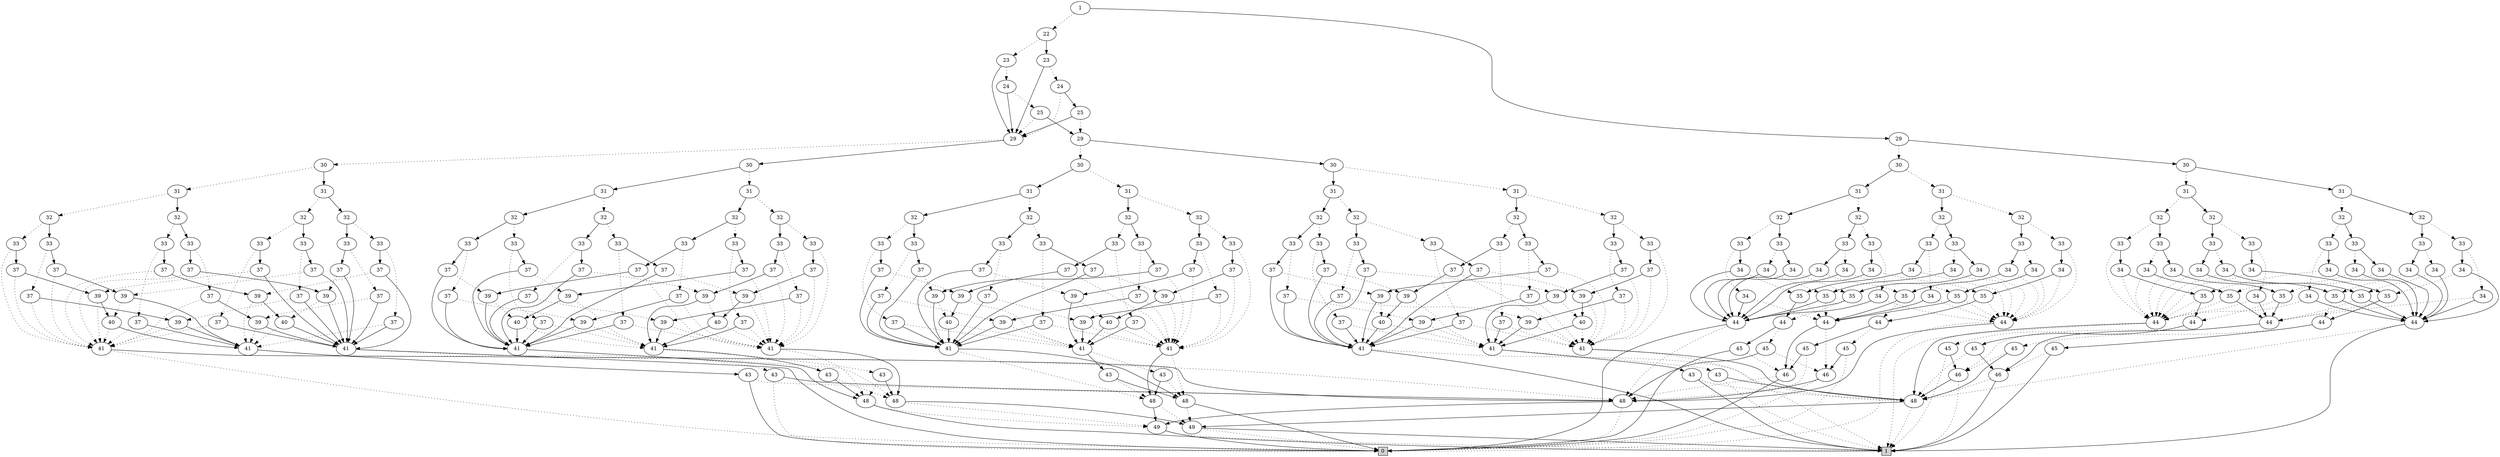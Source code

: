 digraph G {
0 [shape=box, label="0", style=filled, shape=box, height=0.3, width=0.3];
1 [shape=box, label="1", style=filled, shape=box, height=0.3, width=0.3];
168494 [label="1"];
168494 -> 168492 [style=dotted];
168494 -> 168493 [style=filled];
168492 [label="22"];
168492 -> 168488 [style=dotted];
168492 -> 168491 [style=filled];
168488 [label="23"];
168488 -> 168487 [style=dotted];
168488 -> 168484 [style=filled];
168487 [label="24"];
168487 -> 168486 [style=dotted];
168487 -> 168484 [style=filled];
168486 [label="25"];
168486 -> 168484 [style=dotted];
168486 -> 168485 [style=filled];
168484 [label="29"];
168484 -> 168135 [style=dotted];
168484 -> 168473 [style=filled];
168135 [label="30"];
168135 -> 168119 [style=dotted];
168135 -> 168134 [style=filled];
168119 [label="31"];
168119 -> 168107 [style=dotted];
168119 -> 168118 [style=filled];
168107 [label="32"];
168107 -> 168101 [style=dotted];
168107 -> 168106 [style=filled];
168101 [label="33"];
168101 -> 137228 [style=dotted];
168101 -> 168100 [style=filled];
137228 [label="41"];
137228 -> 0 [style=dotted];
137228 -> 42455 [style=filled];
42455 [label="48"];
42455 -> 0 [style=dotted];
42455 -> 101 [style=filled];
101 [label="49"];
101 -> 1 [style=dotted];
101 -> 0 [style=filled];
168100 [label="37"];
168100 -> 137228 [style=dotted];
168100 -> 168099 [style=filled];
168099 [label="39"];
168099 -> 137228 [style=dotted];
168099 -> 168098 [style=filled];
168098 [label="40"];
168098 -> 137228 [style=dotted];
168098 -> 168097 [style=filled];
168097 [label="41"];
168097 -> 109558 [style=dotted];
168097 -> 43137 [style=filled];
109558 [label="43"];
109558 -> 0 [style=dotted];
109558 -> 42455 [style=filled];
43137 [label="43"];
43137 -> 42455 [style=dotted];
43137 -> 0 [style=filled];
168106 [label="33"];
168106 -> 168103 [style=dotted];
168106 -> 168105 [style=filled];
168103 [label="37"];
168103 -> 137228 [style=dotted];
168103 -> 168102 [style=filled];
168102 [label="39"];
168102 -> 137228 [style=dotted];
168102 -> 168097 [style=filled];
168105 [label="37"];
168105 -> 137228 [style=dotted];
168105 -> 168104 [style=filled];
168104 [label="39"];
168104 -> 168098 [style=dotted];
168104 -> 168097 [style=filled];
168118 [label="32"];
168118 -> 168112 [style=dotted];
168118 -> 168117 [style=filled];
168112 [label="33"];
168112 -> 168108 [style=dotted];
168112 -> 168111 [style=filled];
168108 [label="37"];
168108 -> 137228 [style=dotted];
168108 -> 168097 [style=filled];
168111 [label="37"];
168111 -> 137228 [style=dotted];
168111 -> 168110 [style=filled];
168110 [label="39"];
168110 -> 168097 [style=dotted];
168110 -> 168109 [style=filled];
168109 [label="40"];
168109 -> 168097 [style=dotted];
168109 -> 45569 [style=filled];
45569 [label="41"];
45569 -> 42455 [style=dotted];
45569 -> 0 [style=filled];
168117 [label="33"];
168117 -> 168114 [style=dotted];
168117 -> 168116 [style=filled];
168114 [label="37"];
168114 -> 137228 [style=dotted];
168114 -> 168113 [style=filled];
168113 [label="39"];
168113 -> 168097 [style=dotted];
168113 -> 45569 [style=filled];
168116 [label="37"];
168116 -> 137228 [style=dotted];
168116 -> 168115 [style=filled];
168115 [label="39"];
168115 -> 168109 [style=dotted];
168115 -> 45569 [style=filled];
168134 [label="31"];
168134 -> 168126 [style=dotted];
168134 -> 168133 [style=filled];
168126 [label="32"];
168126 -> 168122 [style=dotted];
168126 -> 168125 [style=filled];
168122 [label="33"];
168122 -> 168120 [style=dotted];
168122 -> 168121 [style=filled];
168120 [label="37"];
168120 -> 137228 [style=dotted];
168120 -> 45569 [style=filled];
168121 [label="37"];
168121 -> 168099 [style=dotted];
168121 -> 45569 [style=filled];
168125 [label="33"];
168125 -> 168123 [style=dotted];
168125 -> 168124 [style=filled];
168123 [label="37"];
168123 -> 168102 [style=dotted];
168123 -> 45569 [style=filled];
168124 [label="37"];
168124 -> 168104 [style=dotted];
168124 -> 45569 [style=filled];
168133 [label="32"];
168133 -> 168129 [style=dotted];
168133 -> 168132 [style=filled];
168129 [label="33"];
168129 -> 168127 [style=dotted];
168129 -> 168128 [style=filled];
168127 [label="37"];
168127 -> 168097 [style=dotted];
168127 -> 45569 [style=filled];
168128 [label="37"];
168128 -> 168110 [style=dotted];
168128 -> 45569 [style=filled];
168132 [label="33"];
168132 -> 168130 [style=dotted];
168132 -> 168131 [style=filled];
168130 [label="37"];
168130 -> 168113 [style=dotted];
168130 -> 45569 [style=filled];
168131 [label="37"];
168131 -> 168115 [style=dotted];
168131 -> 45569 [style=filled];
168473 [label="30"];
168473 -> 168457 [style=dotted];
168473 -> 168472 [style=filled];
168457 [label="31"];
168457 -> 168449 [style=dotted];
168457 -> 168456 [style=filled];
168449 [label="32"];
168449 -> 168443 [style=dotted];
168449 -> 168448 [style=filled];
168443 [label="33"];
168443 -> 167986 [style=dotted];
168443 -> 168442 [style=filled];
167986 [label="41"];
167986 -> 4612 [style=dotted];
167986 -> 42626 [style=filled];
4612 [label="48"];
4612 -> 101 [style=dotted];
4612 -> 1 [style=filled];
42626 [label="48"];
42626 -> 101 [style=dotted];
42626 -> 100 [style=filled];
100 [label="49"];
100 -> 0 [style=dotted];
100 -> 1 [style=filled];
168442 [label="37"];
168442 -> 167986 [style=dotted];
168442 -> 168441 [style=filled];
168441 [label="39"];
168441 -> 167986 [style=dotted];
168441 -> 168440 [style=filled];
168440 [label="40"];
168440 -> 167986 [style=dotted];
168440 -> 149288 [style=filled];
149288 [label="41"];
149288 -> 120092 [style=dotted];
149288 -> 43207 [style=filled];
120092 [label="43"];
120092 -> 4612 [style=dotted];
120092 -> 42626 [style=filled];
43207 [label="43"];
43207 -> 42626 [style=dotted];
43207 -> 4612 [style=filled];
168448 [label="33"];
168448 -> 168445 [style=dotted];
168448 -> 168447 [style=filled];
168445 [label="37"];
168445 -> 167986 [style=dotted];
168445 -> 168444 [style=filled];
168444 [label="39"];
168444 -> 167986 [style=dotted];
168444 -> 149288 [style=filled];
168447 [label="37"];
168447 -> 167986 [style=dotted];
168447 -> 168446 [style=filled];
168446 [label="39"];
168446 -> 168440 [style=dotted];
168446 -> 149288 [style=filled];
168456 [label="32"];
168456 -> 168452 [style=dotted];
168456 -> 168455 [style=filled];
168452 [label="33"];
168452 -> 168450 [style=dotted];
168452 -> 168451 [style=filled];
168450 [label="37"];
168450 -> 167986 [style=dotted];
168450 -> 149288 [style=filled];
168451 [label="37"];
168451 -> 167986 [style=dotted];
168451 -> 149291 [style=filled];
149291 [label="39"];
149291 -> 149288 [style=dotted];
149291 -> 149290 [style=filled];
149290 [label="40"];
149290 -> 149288 [style=dotted];
149290 -> 55156 [style=filled];
55156 [label="41"];
55156 -> 42626 [style=dotted];
55156 -> 4612 [style=filled];
168455 [label="33"];
168455 -> 168453 [style=dotted];
168455 -> 168454 [style=filled];
168453 [label="37"];
168453 -> 167986 [style=dotted];
168453 -> 149294 [style=filled];
149294 [label="39"];
149294 -> 149288 [style=dotted];
149294 -> 55156 [style=filled];
168454 [label="37"];
168454 -> 167986 [style=dotted];
168454 -> 149296 [style=filled];
149296 [label="39"];
149296 -> 149290 [style=dotted];
149296 -> 55156 [style=filled];
168472 [label="31"];
168472 -> 168464 [style=dotted];
168472 -> 168471 [style=filled];
168464 [label="32"];
168464 -> 168460 [style=dotted];
168464 -> 168463 [style=filled];
168460 [label="33"];
168460 -> 168458 [style=dotted];
168460 -> 168459 [style=filled];
168458 [label="37"];
168458 -> 167986 [style=dotted];
168458 -> 55156 [style=filled];
168459 [label="37"];
168459 -> 168441 [style=dotted];
168459 -> 55156 [style=filled];
168463 [label="33"];
168463 -> 168461 [style=dotted];
168463 -> 168462 [style=filled];
168461 [label="37"];
168461 -> 168444 [style=dotted];
168461 -> 55156 [style=filled];
168462 [label="37"];
168462 -> 168446 [style=dotted];
168462 -> 55156 [style=filled];
168471 [label="32"];
168471 -> 168467 [style=dotted];
168471 -> 168470 [style=filled];
168467 [label="33"];
168467 -> 168465 [style=dotted];
168467 -> 168466 [style=filled];
168465 [label="37"];
168465 -> 149288 [style=dotted];
168465 -> 55156 [style=filled];
168466 [label="37"];
168466 -> 149291 [style=dotted];
168466 -> 55156 [style=filled];
168470 [label="33"];
168470 -> 168468 [style=dotted];
168470 -> 168469 [style=filled];
168468 [label="37"];
168468 -> 149294 [style=dotted];
168468 -> 55156 [style=filled];
168469 [label="37"];
168469 -> 149296 [style=dotted];
168469 -> 55156 [style=filled];
168485 [label="29"];
168485 -> 168438 [style=dotted];
168485 -> 168270 [style=filled];
168438 [label="30"];
168438 -> 168422 [style=dotted];
168438 -> 168437 [style=filled];
168422 [label="31"];
168422 -> 168410 [style=dotted];
168422 -> 168421 [style=filled];
168410 [label="32"];
168410 -> 168404 [style=dotted];
168410 -> 168409 [style=filled];
168404 [label="33"];
168404 -> 167879 [style=dotted];
168404 -> 168403 [style=filled];
167879 [label="41"];
167879 -> 4606 [style=dotted];
167879 -> 42616 [style=filled];
4606 [label="48"];
4606 -> 100 [style=dotted];
4606 -> 0 [style=filled];
42616 [label="48"];
42616 -> 100 [style=dotted];
42616 -> 101 [style=filled];
168403 [label="37"];
168403 -> 167879 [style=dotted];
168403 -> 168402 [style=filled];
168402 [label="39"];
168402 -> 167879 [style=dotted];
168402 -> 168401 [style=filled];
168401 [label="40"];
168401 -> 167879 [style=dotted];
168401 -> 168400 [style=filled];
168400 [label="41"];
168400 -> 153772 [style=dotted];
168400 -> 43133 [style=filled];
153772 [label="43"];
153772 -> 4606 [style=dotted];
153772 -> 42616 [style=filled];
43133 [label="43"];
43133 -> 42616 [style=dotted];
43133 -> 4606 [style=filled];
168409 [label="33"];
168409 -> 168406 [style=dotted];
168409 -> 168408 [style=filled];
168406 [label="37"];
168406 -> 167879 [style=dotted];
168406 -> 168405 [style=filled];
168405 [label="39"];
168405 -> 167879 [style=dotted];
168405 -> 168400 [style=filled];
168408 [label="37"];
168408 -> 167879 [style=dotted];
168408 -> 168407 [style=filled];
168407 [label="39"];
168407 -> 168401 [style=dotted];
168407 -> 168400 [style=filled];
168421 [label="32"];
168421 -> 168415 [style=dotted];
168421 -> 168420 [style=filled];
168415 [label="33"];
168415 -> 168411 [style=dotted];
168415 -> 168414 [style=filled];
168411 [label="37"];
168411 -> 167879 [style=dotted];
168411 -> 168400 [style=filled];
168414 [label="37"];
168414 -> 167879 [style=dotted];
168414 -> 168413 [style=filled];
168413 [label="39"];
168413 -> 168400 [style=dotted];
168413 -> 168412 [style=filled];
168412 [label="40"];
168412 -> 168400 [style=dotted];
168412 -> 54123 [style=filled];
54123 [label="41"];
54123 -> 42616 [style=dotted];
54123 -> 4606 [style=filled];
168420 [label="33"];
168420 -> 168417 [style=dotted];
168420 -> 168419 [style=filled];
168417 [label="37"];
168417 -> 167879 [style=dotted];
168417 -> 168416 [style=filled];
168416 [label="39"];
168416 -> 168400 [style=dotted];
168416 -> 54123 [style=filled];
168419 [label="37"];
168419 -> 167879 [style=dotted];
168419 -> 168418 [style=filled];
168418 [label="39"];
168418 -> 168412 [style=dotted];
168418 -> 54123 [style=filled];
168437 [label="31"];
168437 -> 168429 [style=dotted];
168437 -> 168436 [style=filled];
168429 [label="32"];
168429 -> 168425 [style=dotted];
168429 -> 168428 [style=filled];
168425 [label="33"];
168425 -> 168423 [style=dotted];
168425 -> 168424 [style=filled];
168423 [label="37"];
168423 -> 167879 [style=dotted];
168423 -> 54123 [style=filled];
168424 [label="37"];
168424 -> 168402 [style=dotted];
168424 -> 54123 [style=filled];
168428 [label="33"];
168428 -> 168426 [style=dotted];
168428 -> 168427 [style=filled];
168426 [label="37"];
168426 -> 168405 [style=dotted];
168426 -> 54123 [style=filled];
168427 [label="37"];
168427 -> 168407 [style=dotted];
168427 -> 54123 [style=filled];
168436 [label="32"];
168436 -> 168432 [style=dotted];
168436 -> 168435 [style=filled];
168432 [label="33"];
168432 -> 168430 [style=dotted];
168432 -> 168431 [style=filled];
168430 [label="37"];
168430 -> 168400 [style=dotted];
168430 -> 54123 [style=filled];
168431 [label="37"];
168431 -> 168413 [style=dotted];
168431 -> 54123 [style=filled];
168435 [label="33"];
168435 -> 168433 [style=dotted];
168435 -> 168434 [style=filled];
168433 [label="37"];
168433 -> 168416 [style=dotted];
168433 -> 54123 [style=filled];
168434 [label="37"];
168434 -> 168418 [style=dotted];
168434 -> 54123 [style=filled];
168270 [label="30"];
168270 -> 168269 [style=dotted];
168270 -> 149324 [style=filled];
168269 [label="31"];
168269 -> 168261 [style=dotted];
168269 -> 168268 [style=filled];
168261 [label="32"];
168261 -> 168257 [style=dotted];
168261 -> 168260 [style=filled];
168257 [label="33"];
168257 -> 139070 [style=dotted];
168257 -> 168256 [style=filled];
139070 [label="41"];
139070 -> 1 [style=dotted];
139070 -> 42458 [style=filled];
42458 [label="48"];
42458 -> 1 [style=dotted];
42458 -> 100 [style=filled];
168256 [label="37"];
168256 -> 139070 [style=dotted];
168256 -> 149304 [style=filled];
149304 [label="39"];
149304 -> 139070 [style=dotted];
149304 -> 149303 [style=filled];
149303 [label="40"];
149303 -> 139070 [style=dotted];
149303 -> 149302 [style=filled];
149302 [label="41"];
149302 -> 114624 [style=dotted];
149302 -> 43211 [style=filled];
114624 [label="43"];
114624 -> 1 [style=dotted];
114624 -> 42458 [style=filled];
43211 [label="43"];
43211 -> 42458 [style=dotted];
43211 -> 1 [style=filled];
168260 [label="33"];
168260 -> 168258 [style=dotted];
168260 -> 168259 [style=filled];
168258 [label="37"];
168258 -> 139070 [style=dotted];
168258 -> 149307 [style=filled];
149307 [label="39"];
149307 -> 139070 [style=dotted];
149307 -> 149302 [style=filled];
168259 [label="37"];
168259 -> 139070 [style=dotted];
168259 -> 149309 [style=filled];
149309 [label="39"];
149309 -> 149303 [style=dotted];
149309 -> 149302 [style=filled];
168268 [label="32"];
168268 -> 168264 [style=dotted];
168268 -> 168267 [style=filled];
168264 [label="33"];
168264 -> 168262 [style=dotted];
168264 -> 168263 [style=filled];
168262 [label="37"];
168262 -> 139070 [style=dotted];
168262 -> 149302 [style=filled];
168263 [label="37"];
168263 -> 139070 [style=dotted];
168263 -> 149315 [style=filled];
149315 [label="39"];
149315 -> 149302 [style=dotted];
149315 -> 149314 [style=filled];
149314 [label="40"];
149314 -> 149302 [style=dotted];
149314 -> 46175 [style=filled];
46175 [label="41"];
46175 -> 42458 [style=dotted];
46175 -> 1 [style=filled];
168267 [label="33"];
168267 -> 168265 [style=dotted];
168267 -> 168266 [style=filled];
168265 [label="37"];
168265 -> 139070 [style=dotted];
168265 -> 149318 [style=filled];
149318 [label="39"];
149318 -> 149302 [style=dotted];
149318 -> 46175 [style=filled];
168266 [label="37"];
168266 -> 139070 [style=dotted];
168266 -> 149320 [style=filled];
149320 [label="39"];
149320 -> 149314 [style=dotted];
149320 -> 46175 [style=filled];
149324 [label="31"];
149324 -> 149312 [style=dotted];
149324 -> 149323 [style=filled];
149312 [label="32"];
149312 -> 149306 [style=dotted];
149312 -> 149311 [style=filled];
149306 [label="33"];
149306 -> 149301 [style=dotted];
149306 -> 149305 [style=filled];
149301 [label="37"];
149301 -> 139070 [style=dotted];
149301 -> 46175 [style=filled];
149305 [label="37"];
149305 -> 149304 [style=dotted];
149305 -> 46175 [style=filled];
149311 [label="33"];
149311 -> 149308 [style=dotted];
149311 -> 149310 [style=filled];
149308 [label="37"];
149308 -> 149307 [style=dotted];
149308 -> 46175 [style=filled];
149310 [label="37"];
149310 -> 149309 [style=dotted];
149310 -> 46175 [style=filled];
149323 [label="32"];
149323 -> 149317 [style=dotted];
149323 -> 149322 [style=filled];
149317 [label="33"];
149317 -> 149313 [style=dotted];
149317 -> 149316 [style=filled];
149313 [label="37"];
149313 -> 149302 [style=dotted];
149313 -> 46175 [style=filled];
149316 [label="37"];
149316 -> 149315 [style=dotted];
149316 -> 46175 [style=filled];
149322 [label="33"];
149322 -> 149319 [style=dotted];
149322 -> 149321 [style=filled];
149319 [label="37"];
149319 -> 149318 [style=dotted];
149319 -> 46175 [style=filled];
149321 [label="37"];
149321 -> 149320 [style=dotted];
149321 -> 46175 [style=filled];
168491 [label="23"];
168491 -> 168490 [style=dotted];
168491 -> 168484 [style=filled];
168490 [label="24"];
168490 -> 168484 [style=dotted];
168490 -> 168489 [style=filled];
168489 [label="25"];
168489 -> 168485 [style=dotted];
168489 -> 168484 [style=filled];
168493 [label="29"];
168493 -> 168214 [style=dotted];
168493 -> 168349 [style=filled];
168214 [label="30"];
168214 -> 168198 [style=dotted];
168214 -> 168213 [style=filled];
168198 [label="31"];
168198 -> 168186 [style=dotted];
168198 -> 168197 [style=filled];
168186 [label="32"];
168186 -> 168179 [style=dotted];
168186 -> 168185 [style=filled];
168179 [label="33"];
168179 -> 138327 [style=dotted];
168179 -> 168178 [style=filled];
138327 [label="44"];
138327 -> 0 [style=dotted];
138327 -> 42455 [style=filled];
168178 [label="34"];
168178 -> 138327 [style=dotted];
168178 -> 168177 [style=filled];
168177 [label="35"];
168177 -> 138327 [style=dotted];
168177 -> 168176 [style=filled];
168176 [label="44"];
168176 -> 138306 [style=dotted];
168176 -> 43888 [style=filled];
138306 [label="45"];
138306 -> 0 [style=dotted];
138306 -> 138305 [style=filled];
138305 [label="46"];
138305 -> 0 [style=dotted];
138305 -> 42455 [style=filled];
43888 [label="45"];
43888 -> 42455 [style=dotted];
43888 -> 43160 [style=filled];
43160 [label="46"];
43160 -> 42455 [style=dotted];
43160 -> 0 [style=filled];
168185 [label="33"];
168185 -> 168182 [style=dotted];
168185 -> 168184 [style=filled];
168182 [label="34"];
168182 -> 138327 [style=dotted];
168182 -> 168181 [style=filled];
168181 [label="35"];
168181 -> 138327 [style=dotted];
168181 -> 168180 [style=filled];
168180 [label="44"];
168180 -> 138305 [style=dotted];
168180 -> 43160 [style=filled];
168184 [label="34"];
168184 -> 138327 [style=dotted];
168184 -> 168183 [style=filled];
168183 [label="35"];
168183 -> 168176 [style=dotted];
168183 -> 168180 [style=filled];
168197 [label="32"];
168197 -> 168191 [style=dotted];
168197 -> 168196 [style=filled];
168191 [label="33"];
168191 -> 168187 [style=dotted];
168191 -> 168190 [style=filled];
168187 [label="34"];
168187 -> 138327 [style=dotted];
168187 -> 168180 [style=filled];
168190 [label="34"];
168190 -> 138327 [style=dotted];
168190 -> 168189 [style=filled];
168189 [label="35"];
168189 -> 168180 [style=dotted];
168189 -> 168188 [style=filled];
168188 [label="44"];
168188 -> 138321 [style=dotted];
168188 -> 43161 [style=filled];
138321 [label="45"];
138321 -> 138305 [style=dotted];
138321 -> 42455 [style=filled];
43161 [label="45"];
43161 -> 43160 [style=dotted];
43161 -> 0 [style=filled];
168196 [label="33"];
168196 -> 168193 [style=dotted];
168196 -> 168195 [style=filled];
168193 [label="34"];
168193 -> 138327 [style=dotted];
168193 -> 168192 [style=filled];
168192 [label="35"];
168192 -> 168180 [style=dotted];
168192 -> 45879 [style=filled];
45879 [label="44"];
45879 -> 42455 [style=dotted];
45879 -> 0 [style=filled];
168195 [label="34"];
168195 -> 138327 [style=dotted];
168195 -> 168194 [style=filled];
168194 [label="35"];
168194 -> 168188 [style=dotted];
168194 -> 45879 [style=filled];
168213 [label="31"];
168213 -> 168205 [style=dotted];
168213 -> 168212 [style=filled];
168205 [label="32"];
168205 -> 168201 [style=dotted];
168205 -> 168204 [style=filled];
168201 [label="33"];
168201 -> 168199 [style=dotted];
168201 -> 168200 [style=filled];
168199 [label="34"];
168199 -> 138327 [style=dotted];
168199 -> 45879 [style=filled];
168200 [label="34"];
168200 -> 168177 [style=dotted];
168200 -> 45879 [style=filled];
168204 [label="33"];
168204 -> 168202 [style=dotted];
168204 -> 168203 [style=filled];
168202 [label="34"];
168202 -> 168181 [style=dotted];
168202 -> 45879 [style=filled];
168203 [label="34"];
168203 -> 168183 [style=dotted];
168203 -> 45879 [style=filled];
168212 [label="32"];
168212 -> 168208 [style=dotted];
168212 -> 168211 [style=filled];
168208 [label="33"];
168208 -> 168206 [style=dotted];
168208 -> 168207 [style=filled];
168206 [label="34"];
168206 -> 168180 [style=dotted];
168206 -> 45879 [style=filled];
168207 [label="34"];
168207 -> 168189 [style=dotted];
168207 -> 45879 [style=filled];
168211 [label="33"];
168211 -> 168209 [style=dotted];
168211 -> 168210 [style=filled];
168209 [label="34"];
168209 -> 168192 [style=dotted];
168209 -> 45879 [style=filled];
168210 [label="34"];
168210 -> 168194 [style=dotted];
168210 -> 45879 [style=filled];
168349 [label="30"];
168349 -> 168333 [style=dotted];
168349 -> 168348 [style=filled];
168333 [label="31"];
168333 -> 168321 [style=dotted];
168333 -> 168332 [style=filled];
168321 [label="32"];
168321 -> 168314 [style=dotted];
168321 -> 168320 [style=filled];
168314 [label="33"];
168314 -> 140169 [style=dotted];
168314 -> 168313 [style=filled];
140169 [label="44"];
140169 -> 1 [style=dotted];
140169 -> 42458 [style=filled];
168313 [label="34"];
168313 -> 140169 [style=dotted];
168313 -> 168312 [style=filled];
168312 [label="35"];
168312 -> 140169 [style=dotted];
168312 -> 168311 [style=filled];
168311 [label="44"];
168311 -> 140148 [style=dotted];
168311 -> 44090 [style=filled];
140148 [label="45"];
140148 -> 1 [style=dotted];
140148 -> 140147 [style=filled];
140147 [label="46"];
140147 -> 1 [style=dotted];
140147 -> 42458 [style=filled];
44090 [label="45"];
44090 -> 42458 [style=dotted];
44090 -> 43234 [style=filled];
43234 [label="46"];
43234 -> 42458 [style=dotted];
43234 -> 1 [style=filled];
168320 [label="33"];
168320 -> 168317 [style=dotted];
168320 -> 168319 [style=filled];
168317 [label="34"];
168317 -> 140169 [style=dotted];
168317 -> 168316 [style=filled];
168316 [label="35"];
168316 -> 140169 [style=dotted];
168316 -> 168315 [style=filled];
168315 [label="44"];
168315 -> 140147 [style=dotted];
168315 -> 43234 [style=filled];
168319 [label="34"];
168319 -> 140169 [style=dotted];
168319 -> 168318 [style=filled];
168318 [label="35"];
168318 -> 168311 [style=dotted];
168318 -> 168315 [style=filled];
168332 [label="32"];
168332 -> 168326 [style=dotted];
168332 -> 168331 [style=filled];
168326 [label="33"];
168326 -> 168322 [style=dotted];
168326 -> 168325 [style=filled];
168322 [label="34"];
168322 -> 140169 [style=dotted];
168322 -> 168315 [style=filled];
168325 [label="34"];
168325 -> 140169 [style=dotted];
168325 -> 168324 [style=filled];
168324 [label="35"];
168324 -> 168315 [style=dotted];
168324 -> 168323 [style=filled];
168323 [label="44"];
168323 -> 140163 [style=dotted];
168323 -> 43235 [style=filled];
140163 [label="45"];
140163 -> 140147 [style=dotted];
140163 -> 42458 [style=filled];
43235 [label="45"];
43235 -> 43234 [style=dotted];
43235 -> 1 [style=filled];
168331 [label="33"];
168331 -> 168328 [style=dotted];
168331 -> 168330 [style=filled];
168328 [label="34"];
168328 -> 140169 [style=dotted];
168328 -> 168327 [style=filled];
168327 [label="35"];
168327 -> 168315 [style=dotted];
168327 -> 46485 [style=filled];
46485 [label="44"];
46485 -> 42458 [style=dotted];
46485 -> 1 [style=filled];
168330 [label="34"];
168330 -> 140169 [style=dotted];
168330 -> 168329 [style=filled];
168329 [label="35"];
168329 -> 168323 [style=dotted];
168329 -> 46485 [style=filled];
168348 [label="31"];
168348 -> 168340 [style=dotted];
168348 -> 168347 [style=filled];
168340 [label="32"];
168340 -> 168336 [style=dotted];
168340 -> 168339 [style=filled];
168336 [label="33"];
168336 -> 168334 [style=dotted];
168336 -> 168335 [style=filled];
168334 [label="34"];
168334 -> 140169 [style=dotted];
168334 -> 46485 [style=filled];
168335 [label="34"];
168335 -> 168312 [style=dotted];
168335 -> 46485 [style=filled];
168339 [label="33"];
168339 -> 168337 [style=dotted];
168339 -> 168338 [style=filled];
168337 [label="34"];
168337 -> 168316 [style=dotted];
168337 -> 46485 [style=filled];
168338 [label="34"];
168338 -> 168318 [style=dotted];
168338 -> 46485 [style=filled];
168347 [label="32"];
168347 -> 168343 [style=dotted];
168347 -> 168346 [style=filled];
168343 [label="33"];
168343 -> 168341 [style=dotted];
168343 -> 168342 [style=filled];
168341 [label="34"];
168341 -> 168315 [style=dotted];
168341 -> 46485 [style=filled];
168342 [label="34"];
168342 -> 168324 [style=dotted];
168342 -> 46485 [style=filled];
168346 [label="33"];
168346 -> 168344 [style=dotted];
168346 -> 168345 [style=filled];
168344 [label="34"];
168344 -> 168327 [style=dotted];
168344 -> 46485 [style=filled];
168345 [label="34"];
168345 -> 168329 [style=dotted];
168345 -> 46485 [style=filled];
}
